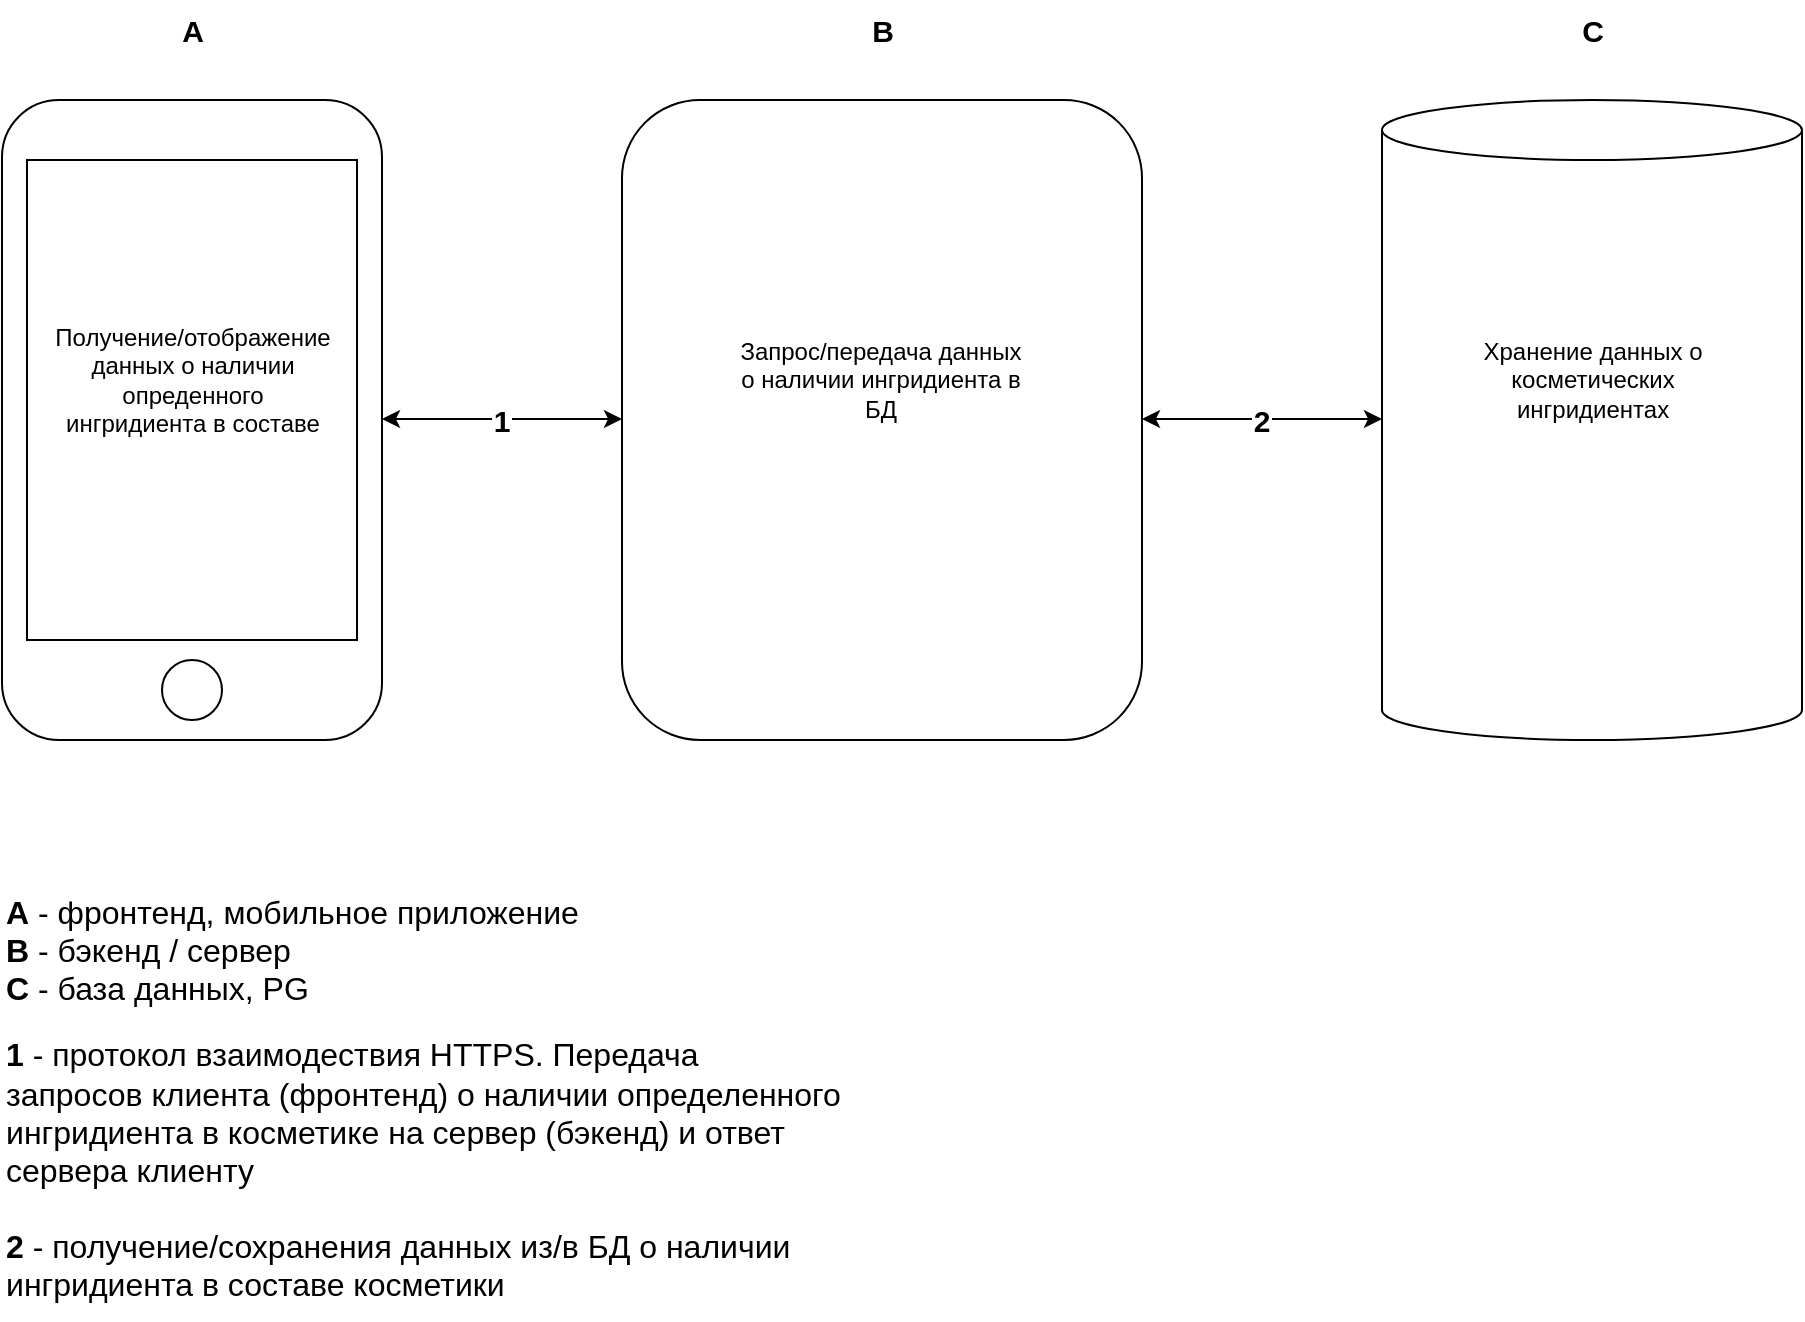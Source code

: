 <mxfile version="24.7.17">
  <diagram name="Страница — 1" id="YhNN-B2c41vuA7pZLgMu">
    <mxGraphModel dx="1418" dy="828" grid="1" gridSize="10" guides="1" tooltips="1" connect="1" arrows="1" fold="1" page="1" pageScale="1" pageWidth="1169" pageHeight="827" math="0" shadow="0">
      <root>
        <mxCell id="0" />
        <mxCell id="1" parent="0" />
        <mxCell id="h4UDU3MdKV_MsNox_-0J-1" value="" style="rounded=1;whiteSpace=wrap;html=1;" parent="1" vertex="1">
          <mxGeometry x="80" y="200" width="190" height="320" as="geometry" />
        </mxCell>
        <mxCell id="h4UDU3MdKV_MsNox_-0J-2" value="" style="ellipse;whiteSpace=wrap;html=1;aspect=fixed;" parent="1" vertex="1">
          <mxGeometry x="160" y="480" width="30" height="30" as="geometry" />
        </mxCell>
        <mxCell id="h4UDU3MdKV_MsNox_-0J-3" value="" style="rounded=0;whiteSpace=wrap;html=1;" parent="1" vertex="1">
          <mxGeometry x="92.5" y="230" width="165" height="240" as="geometry" />
        </mxCell>
        <mxCell id="h4UDU3MdKV_MsNox_-0J-4" value="" style="rounded=1;whiteSpace=wrap;html=1;" parent="1" vertex="1">
          <mxGeometry x="390" y="200" width="260" height="320" as="geometry" />
        </mxCell>
        <mxCell id="h4UDU3MdKV_MsNox_-0J-5" value="" style="shape=cylinder3;whiteSpace=wrap;html=1;boundedLbl=1;backgroundOutline=1;size=15;" parent="1" vertex="1">
          <mxGeometry x="770" y="200" width="210" height="320" as="geometry" />
        </mxCell>
        <mxCell id="h4UDU3MdKV_MsNox_-0J-6" value="" style="endArrow=classic;startArrow=classic;html=1;rounded=0;entryX=0;entryY=0.5;entryDx=0;entryDy=0;exitX=1;exitY=0.5;exitDx=0;exitDy=0;" parent="1" edge="1">
          <mxGeometry width="50" height="50" relative="1" as="geometry">
            <mxPoint x="270" y="359.5" as="sourcePoint" />
            <mxPoint x="390" y="359.5" as="targetPoint" />
          </mxGeometry>
        </mxCell>
        <mxCell id="h4UDU3MdKV_MsNox_-0J-8" value="&lt;font style=&quot;font-size: 15px;&quot;&gt;&lt;b&gt;1&lt;/b&gt;&lt;/font&gt;" style="text;strokeColor=none;align=center;fillColor=none;html=1;verticalAlign=middle;whiteSpace=wrap;rounded=0;labelBorderColor=#FFFFFF;labelBackgroundColor=#FFFFFF;" parent="1" vertex="1">
          <mxGeometry x="310" y="340" width="40" height="40" as="geometry" />
        </mxCell>
        <mxCell id="h4UDU3MdKV_MsNox_-0J-13" value="" style="endArrow=classic;startArrow=classic;html=1;rounded=0;entryX=0;entryY=0.5;entryDx=0;entryDy=0;exitX=1;exitY=0.5;exitDx=0;exitDy=0;" parent="1" edge="1">
          <mxGeometry width="50" height="50" relative="1" as="geometry">
            <mxPoint x="650" y="359.5" as="sourcePoint" />
            <mxPoint x="770" y="359.5" as="targetPoint" />
          </mxGeometry>
        </mxCell>
        <mxCell id="h4UDU3MdKV_MsNox_-0J-14" value="&lt;font style=&quot;font-size: 15px;&quot;&gt;&lt;b&gt;2&lt;/b&gt;&lt;/font&gt;" style="text;strokeColor=none;align=center;fillColor=none;html=1;verticalAlign=middle;whiteSpace=wrap;rounded=0;labelBorderColor=#FFFFFF;labelBackgroundColor=#FFFFFF;" parent="1" vertex="1">
          <mxGeometry x="690" y="340" width="40" height="40" as="geometry" />
        </mxCell>
        <mxCell id="h4UDU3MdKV_MsNox_-0J-19" value="&lt;font style=&quot;font-size: 15px;&quot;&gt;&lt;b&gt;A&lt;/b&gt;&lt;/font&gt;" style="text;strokeColor=none;align=center;fillColor=none;html=1;verticalAlign=middle;whiteSpace=wrap;rounded=0;" parent="1" vertex="1">
          <mxGeometry x="152.5" y="150" width="45" height="30" as="geometry" />
        </mxCell>
        <mxCell id="h4UDU3MdKV_MsNox_-0J-20" value="&lt;span style=&quot;font-size: 15px;&quot;&gt;&lt;b&gt;B&lt;/b&gt;&lt;/span&gt;" style="text;strokeColor=none;align=center;fillColor=none;html=1;verticalAlign=middle;whiteSpace=wrap;rounded=0;" parent="1" vertex="1">
          <mxGeometry x="497.5" y="150" width="45" height="30" as="geometry" />
        </mxCell>
        <mxCell id="h4UDU3MdKV_MsNox_-0J-21" value="&lt;font style=&quot;font-size: 15px;&quot;&gt;&lt;b&gt;C&lt;/b&gt;&lt;/font&gt;" style="text;strokeColor=none;align=center;fillColor=none;html=1;verticalAlign=middle;whiteSpace=wrap;rounded=0;" parent="1" vertex="1">
          <mxGeometry x="852.5" y="150" width="45" height="30" as="geometry" />
        </mxCell>
        <mxCell id="h4UDU3MdKV_MsNox_-0J-22" value="&lt;div style=&quot;font-size: 16px;&quot;&gt;&lt;span style=&quot;background-color: initial;&quot;&gt;&lt;font style=&quot;font-size: 16px;&quot;&gt;&lt;b&gt;A&lt;/b&gt; - фронтенд, мобильное приложение&lt;/font&gt;&lt;/span&gt;&lt;/div&gt;&lt;div style=&quot;font-size: 16px;&quot;&gt;&lt;font style=&quot;font-size: 16px;&quot;&gt;&lt;b&gt;B&lt;/b&gt; - бэкенд / сервер&amp;nbsp;&lt;/font&gt;&lt;/div&gt;&lt;div style=&quot;font-size: 16px;&quot;&gt;&lt;font style=&quot;font-size: 16px;&quot;&gt;&lt;b&gt;C &lt;/b&gt;- база данных, PG&lt;/font&gt;&lt;/div&gt;" style="text;strokeColor=none;align=left;fillColor=none;html=1;verticalAlign=middle;whiteSpace=wrap;rounded=0;" parent="1" vertex="1">
          <mxGeometry x="80" y="580" width="297.5" height="90" as="geometry" />
        </mxCell>
        <mxCell id="h4UDU3MdKV_MsNox_-0J-23" value="&lt;font style=&quot;font-size: 16px;&quot;&gt;&lt;b&gt;1 &lt;/b&gt;- протокол взаимодествия HTTPS. Передача запросов клиента (фронтенд) о наличии определенного ингридиента в косметике на сервер (бэкенд) и ответ сервера клиенту&lt;/font&gt;&lt;div&gt;&lt;span style=&quot;font-size: 16px;&quot;&gt;&lt;br&gt;&lt;/span&gt;&lt;div style=&quot;font-size: 16px;&quot;&gt;&lt;font style=&quot;font-size: 16px;&quot;&gt;&lt;b&gt;2 &lt;/b&gt;- получение/сохранения данных из/в БД о наличии ингридиента в составе косметики&lt;/font&gt;&lt;/div&gt;&lt;/div&gt;" style="text;strokeColor=none;align=left;fillColor=none;html=1;verticalAlign=middle;whiteSpace=wrap;rounded=0;" parent="1" vertex="1">
          <mxGeometry x="80" y="660" width="420" height="150" as="geometry" />
        </mxCell>
        <mxCell id="jIGBAZdyDKZ7Kn-YVD62-1" value="Получение/отображение данных о наличии опреденного ингридиента в составе" style="text;strokeColor=none;align=center;fillColor=none;html=1;verticalAlign=middle;whiteSpace=wrap;rounded=0;" vertex="1" parent="1">
          <mxGeometry x="103.75" y="290" width="142.5" height="100" as="geometry" />
        </mxCell>
        <mxCell id="jIGBAZdyDKZ7Kn-YVD62-2" value="Запрос/передача данных о наличии ингридиента в БД" style="text;strokeColor=none;align=center;fillColor=none;html=1;verticalAlign=middle;whiteSpace=wrap;rounded=0;" vertex="1" parent="1">
          <mxGeometry x="444.38" y="290" width="151.25" height="100" as="geometry" />
        </mxCell>
        <mxCell id="jIGBAZdyDKZ7Kn-YVD62-3" value="Хранение данных о косметических ингридиентах" style="text;strokeColor=none;align=center;fillColor=none;html=1;verticalAlign=middle;whiteSpace=wrap;rounded=0;" vertex="1" parent="1">
          <mxGeometry x="803.75" y="290" width="142.5" height="100" as="geometry" />
        </mxCell>
      </root>
    </mxGraphModel>
  </diagram>
</mxfile>
